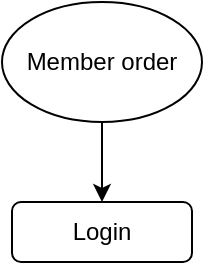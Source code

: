 <mxfile version="13.0.9" type="github"><diagram id="GiN0bcaVSq-Nco3qbVdd" name="Page-1"><mxGraphModel dx="1185" dy="643" grid="1" gridSize="10" guides="1" tooltips="1" connect="1" arrows="1" fold="1" page="1" pageScale="1" pageWidth="1169" pageHeight="1654" math="0" shadow="0"><root><mxCell id="0"/><mxCell id="1" parent="0"/><mxCell id="2O2IhLBV_4dH4n86eigs-8" style="edgeStyle=orthogonalEdgeStyle;rounded=0;orthogonalLoop=1;jettySize=auto;html=1;entryX=0.5;entryY=0;entryDx=0;entryDy=0;" edge="1" parent="1" source="2O2IhLBV_4dH4n86eigs-4" target="2O2IhLBV_4dH4n86eigs-5"><mxGeometry relative="1" as="geometry"/></mxCell><mxCell id="2O2IhLBV_4dH4n86eigs-4" value="Member order" style="ellipse;whiteSpace=wrap;html=1;" vertex="1" parent="1"><mxGeometry x="180" y="100" width="100" height="60" as="geometry"/></mxCell><mxCell id="2O2IhLBV_4dH4n86eigs-5" value="Login" style="rounded=1;whiteSpace=wrap;html=1;" vertex="1" parent="1"><mxGeometry x="185" y="200" width="90" height="30" as="geometry"/></mxCell></root></mxGraphModel></diagram></mxfile>